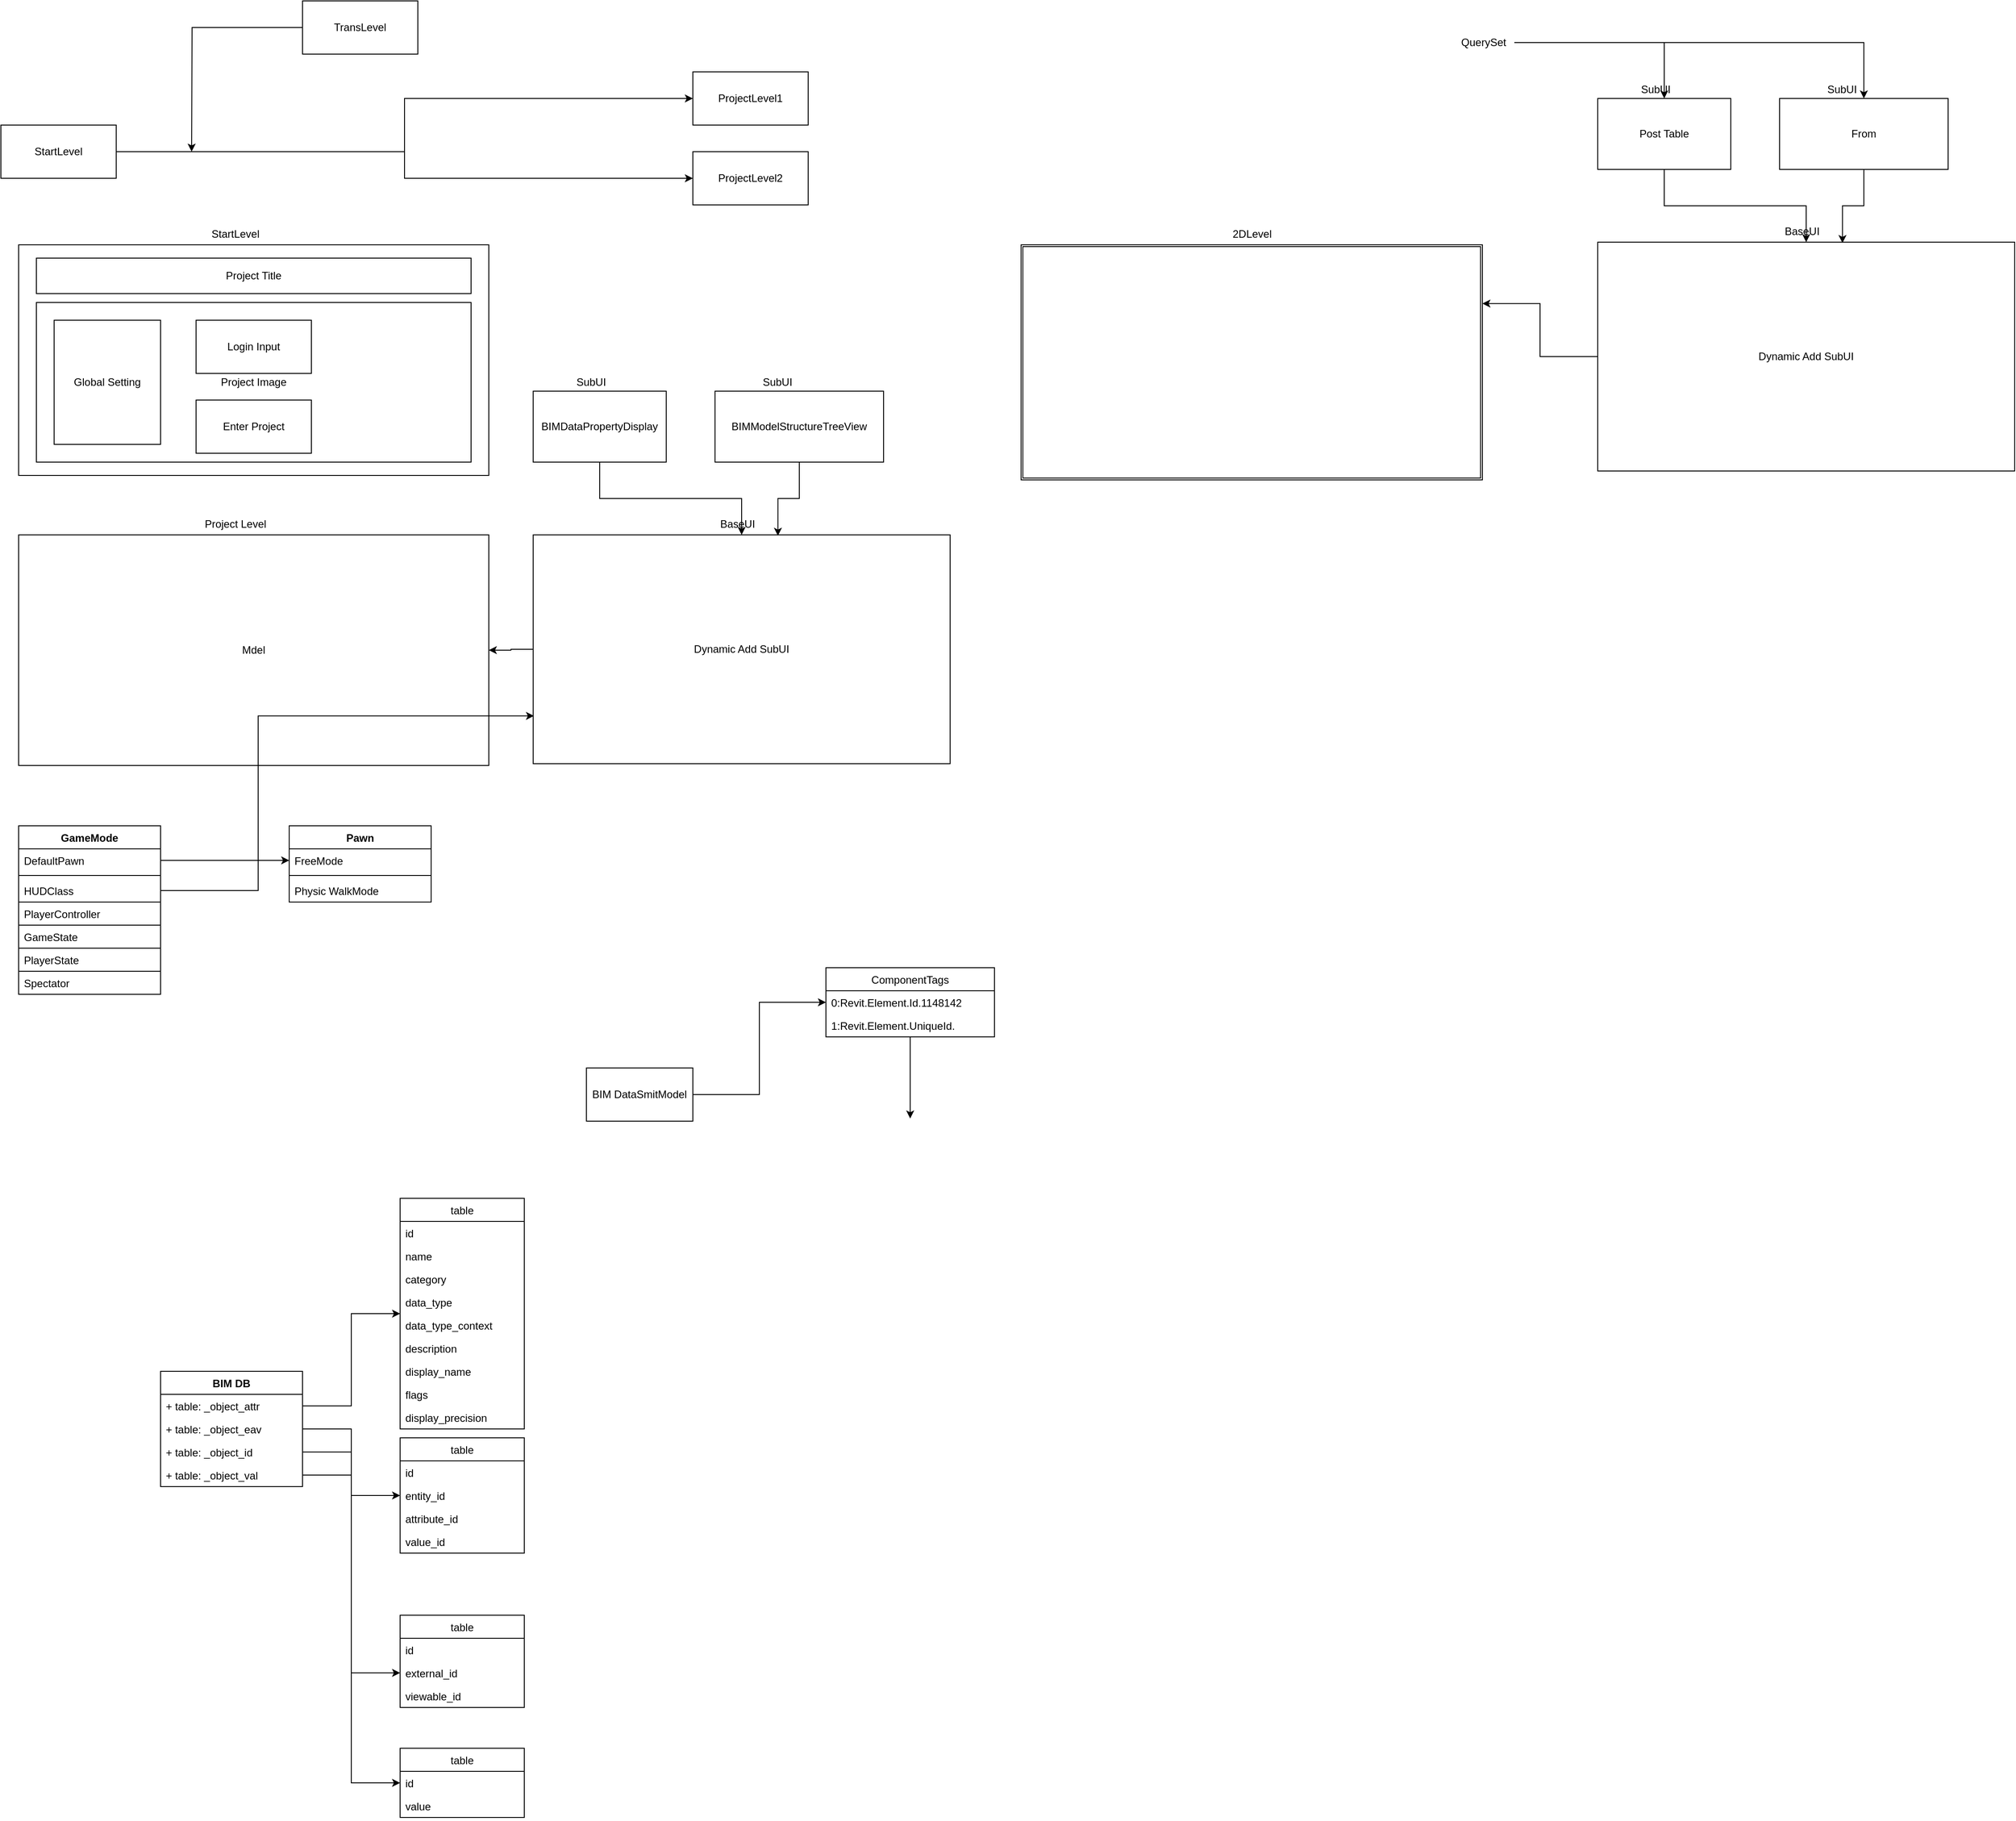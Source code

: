 <mxfile version="12.9.14" type="github">
  <diagram name="Page-1" id="9f46799a-70d6-7492-0946-bef42562c5a5">
    <mxGraphModel dx="1091" dy="620" grid="1" gridSize="10" guides="1" tooltips="1" connect="1" arrows="1" fold="1" page="1" pageScale="1" pageWidth="1100" pageHeight="850" background="#ffffff" math="0" shadow="0">
      <root>
        <mxCell id="0" />
        <mxCell id="1" parent="0" />
        <mxCell id="k9CPRZBm4vdzibTK0ZEi-4" style="edgeStyle=orthogonalEdgeStyle;rounded=0;orthogonalLoop=1;jettySize=auto;html=1;exitX=1;exitY=0.5;exitDx=0;exitDy=0;" parent="1" source="k9CPRZBm4vdzibTK0ZEi-2" target="k9CPRZBm4vdzibTK0ZEi-3" edge="1">
          <mxGeometry relative="1" as="geometry" />
        </mxCell>
        <mxCell id="k9CPRZBm4vdzibTK0ZEi-9" style="edgeStyle=orthogonalEdgeStyle;rounded=0;orthogonalLoop=1;jettySize=auto;html=1;" parent="1" source="k9CPRZBm4vdzibTK0ZEi-2" target="k9CPRZBm4vdzibTK0ZEi-8" edge="1">
          <mxGeometry relative="1" as="geometry" />
        </mxCell>
        <mxCell id="k9CPRZBm4vdzibTK0ZEi-2" value="StartLevel" style="rounded=0;whiteSpace=wrap;html=1;" parent="1" vertex="1">
          <mxGeometry x="40" y="160" width="130" height="60" as="geometry" />
        </mxCell>
        <mxCell id="k9CPRZBm4vdzibTK0ZEi-3" value="ProjectLevel1" style="rounded=0;whiteSpace=wrap;html=1;" parent="1" vertex="1">
          <mxGeometry x="820" y="100" width="130" height="60" as="geometry" />
        </mxCell>
        <mxCell id="k9CPRZBm4vdzibTK0ZEi-7" style="edgeStyle=orthogonalEdgeStyle;rounded=0;orthogonalLoop=1;jettySize=auto;html=1;" parent="1" source="k9CPRZBm4vdzibTK0ZEi-6" edge="1">
          <mxGeometry relative="1" as="geometry">
            <mxPoint x="255" y="190" as="targetPoint" />
          </mxGeometry>
        </mxCell>
        <mxCell id="k9CPRZBm4vdzibTK0ZEi-6" value="TransLevel" style="rounded=0;whiteSpace=wrap;html=1;" parent="1" vertex="1">
          <mxGeometry x="380" y="20" width="130" height="60" as="geometry" />
        </mxCell>
        <mxCell id="k9CPRZBm4vdzibTK0ZEi-8" value="ProjectLevel2" style="rounded=0;whiteSpace=wrap;html=1;" parent="1" vertex="1">
          <mxGeometry x="820" y="190" width="130" height="60" as="geometry" />
        </mxCell>
        <mxCell id="k9CPRZBm4vdzibTK0ZEi-12" value="" style="rounded=0;whiteSpace=wrap;html=1;" parent="1" vertex="1">
          <mxGeometry x="60" y="295" width="530" height="260" as="geometry" />
        </mxCell>
        <mxCell id="k9CPRZBm4vdzibTK0ZEi-14" value="Project Image" style="rounded=0;whiteSpace=wrap;html=1;" parent="1" vertex="1">
          <mxGeometry x="80" y="360" width="490" height="180" as="geometry" />
        </mxCell>
        <mxCell id="k9CPRZBm4vdzibTK0ZEi-15" value="Project Title" style="rounded=0;whiteSpace=wrap;html=1;" parent="1" vertex="1">
          <mxGeometry x="80" y="310" width="490" height="40" as="geometry" />
        </mxCell>
        <mxCell id="k9CPRZBm4vdzibTK0ZEi-17" value="StartLevel" style="text;html=1;align=center;verticalAlign=middle;resizable=0;points=[];autosize=1;" parent="1" vertex="1">
          <mxGeometry x="269" y="273" width="70" height="20" as="geometry" />
        </mxCell>
        <mxCell id="k9CPRZBm4vdzibTK0ZEi-18" value="Mdel" style="rounded=0;whiteSpace=wrap;html=1;" parent="1" vertex="1">
          <mxGeometry x="60" y="622" width="530" height="260" as="geometry" />
        </mxCell>
        <mxCell id="k9CPRZBm4vdzibTK0ZEi-21" value="Project Level" style="text;html=1;align=center;verticalAlign=middle;resizable=0;points=[];autosize=1;" parent="1" vertex="1">
          <mxGeometry x="264" y="600" width="80" height="20" as="geometry" />
        </mxCell>
        <mxCell id="k9CPRZBm4vdzibTK0ZEi-22" value="Login Input" style="rounded=0;whiteSpace=wrap;html=1;" parent="1" vertex="1">
          <mxGeometry x="260" y="380" width="130" height="60" as="geometry" />
        </mxCell>
        <mxCell id="k9CPRZBm4vdzibTK0ZEi-23" value="Global Setting" style="rounded=0;whiteSpace=wrap;html=1;" parent="1" vertex="1">
          <mxGeometry x="100" y="380" width="120" height="140" as="geometry" />
        </mxCell>
        <mxCell id="k9CPRZBm4vdzibTK0ZEi-24" value="Enter Project" style="rounded=0;whiteSpace=wrap;html=1;" parent="1" vertex="1">
          <mxGeometry x="260" y="470" width="130" height="60" as="geometry" />
        </mxCell>
        <mxCell id="k9CPRZBm4vdzibTK0ZEi-55" style="edgeStyle=orthogonalEdgeStyle;rounded=0;orthogonalLoop=1;jettySize=auto;html=1;" parent="1" source="k9CPRZBm4vdzibTK0ZEi-25" target="k9CPRZBm4vdzibTK0ZEi-18" edge="1">
          <mxGeometry relative="1" as="geometry" />
        </mxCell>
        <mxCell id="k9CPRZBm4vdzibTK0ZEi-25" value="Dynamic Add SubUI" style="rounded=0;whiteSpace=wrap;html=1;" parent="1" vertex="1">
          <mxGeometry x="640" y="622" width="470" height="258" as="geometry" />
        </mxCell>
        <mxCell id="k9CPRZBm4vdzibTK0ZEi-26" value="BaseUI" style="text;html=1;align=center;verticalAlign=middle;resizable=0;points=[];autosize=1;" parent="1" vertex="1">
          <mxGeometry x="845" y="600" width="50" height="20" as="geometry" />
        </mxCell>
        <mxCell id="k9CPRZBm4vdzibTK0ZEi-30" style="edgeStyle=orthogonalEdgeStyle;rounded=0;orthogonalLoop=1;jettySize=auto;html=1;" parent="1" source="k9CPRZBm4vdzibTK0ZEi-28" target="k9CPRZBm4vdzibTK0ZEi-25" edge="1">
          <mxGeometry relative="1" as="geometry" />
        </mxCell>
        <mxCell id="k9CPRZBm4vdzibTK0ZEi-28" value="BIMDataPropertyDisplay" style="rounded=0;whiteSpace=wrap;html=1;" parent="1" vertex="1">
          <mxGeometry x="640" y="460" width="150" height="80" as="geometry" />
        </mxCell>
        <mxCell id="k9CPRZBm4vdzibTK0ZEi-29" value="SubUI" style="text;html=1;align=center;verticalAlign=middle;resizable=0;points=[];autosize=1;" parent="1" vertex="1">
          <mxGeometry x="680" y="440" width="50" height="20" as="geometry" />
        </mxCell>
        <mxCell id="k9CPRZBm4vdzibTK0ZEi-37" value="GameMode" style="swimlane;fontStyle=1;align=center;verticalAlign=top;childLayout=stackLayout;horizontal=1;startSize=26;horizontalStack=0;resizeParent=1;resizeParentMax=0;resizeLast=0;collapsible=1;marginBottom=0;" parent="1" vertex="1">
          <mxGeometry x="60" y="950" width="160" height="190" as="geometry">
            <mxRectangle x="60" y="940" width="100" height="26" as="alternateBounds" />
          </mxGeometry>
        </mxCell>
        <mxCell id="k9CPRZBm4vdzibTK0ZEi-38" value="DefaultPawn" style="text;strokeColor=none;fillColor=none;align=left;verticalAlign=top;spacingLeft=4;spacingRight=4;overflow=hidden;rotatable=0;points=[[0,0.5],[1,0.5]];portConstraint=eastwest;" parent="k9CPRZBm4vdzibTK0ZEi-37" vertex="1">
          <mxGeometry y="26" width="160" height="26" as="geometry" />
        </mxCell>
        <mxCell id="k9CPRZBm4vdzibTK0ZEi-39" value="" style="line;strokeWidth=1;fillColor=none;align=left;verticalAlign=middle;spacingTop=-1;spacingLeft=3;spacingRight=3;rotatable=0;labelPosition=right;points=[];portConstraint=eastwest;" parent="k9CPRZBm4vdzibTK0ZEi-37" vertex="1">
          <mxGeometry y="52" width="160" height="8" as="geometry" />
        </mxCell>
        <mxCell id="k9CPRZBm4vdzibTK0ZEi-40" value="HUDClass" style="text;strokeColor=none;fillColor=none;align=left;verticalAlign=top;spacingLeft=4;spacingRight=4;overflow=hidden;rotatable=0;points=[[0,0.5],[1,0.5]];portConstraint=eastwest;" parent="k9CPRZBm4vdzibTK0ZEi-37" vertex="1">
          <mxGeometry y="60" width="160" height="26" as="geometry" />
        </mxCell>
        <mxCell id="k9CPRZBm4vdzibTK0ZEi-41" value="PlayerController" style="text;strokeColor=#000000;fillColor=none;align=left;verticalAlign=top;spacingLeft=4;spacingRight=4;overflow=hidden;rotatable=0;points=[[0,0.5],[1,0.5]];portConstraint=eastwest;" parent="k9CPRZBm4vdzibTK0ZEi-37" vertex="1">
          <mxGeometry y="86" width="160" height="26" as="geometry" />
        </mxCell>
        <mxCell id="k9CPRZBm4vdzibTK0ZEi-42" value="GameState" style="text;strokeColor=#000000;fillColor=none;align=left;verticalAlign=top;spacingLeft=4;spacingRight=4;overflow=hidden;rotatable=0;points=[[0,0.5],[1,0.5]];portConstraint=eastwest;" parent="k9CPRZBm4vdzibTK0ZEi-37" vertex="1">
          <mxGeometry y="112" width="160" height="26" as="geometry" />
        </mxCell>
        <mxCell id="k9CPRZBm4vdzibTK0ZEi-43" value="PlayerState" style="text;strokeColor=#000000;fillColor=none;align=left;verticalAlign=top;spacingLeft=4;spacingRight=4;overflow=hidden;rotatable=0;points=[[0,0.5],[1,0.5]];portConstraint=eastwest;" parent="k9CPRZBm4vdzibTK0ZEi-37" vertex="1">
          <mxGeometry y="138" width="160" height="26" as="geometry" />
        </mxCell>
        <mxCell id="k9CPRZBm4vdzibTK0ZEi-44" value="Spectator" style="text;strokeColor=#000000;fillColor=none;align=left;verticalAlign=top;spacingLeft=4;spacingRight=4;overflow=hidden;rotatable=0;points=[[0,0.5],[1,0.5]];portConstraint=eastwest;" parent="k9CPRZBm4vdzibTK0ZEi-37" vertex="1">
          <mxGeometry y="164" width="160" height="26" as="geometry" />
        </mxCell>
        <mxCell id="k9CPRZBm4vdzibTK0ZEi-50" style="edgeStyle=orthogonalEdgeStyle;rounded=0;orthogonalLoop=1;jettySize=auto;html=1;exitX=1;exitY=0.5;exitDx=0;exitDy=0;" parent="1" source="k9CPRZBm4vdzibTK0ZEi-38" target="k9CPRZBm4vdzibTK0ZEi-47" edge="1">
          <mxGeometry relative="1" as="geometry" />
        </mxCell>
        <mxCell id="k9CPRZBm4vdzibTK0ZEi-46" value="Pawn" style="swimlane;fontStyle=1;align=center;verticalAlign=top;childLayout=stackLayout;horizontal=1;startSize=26;horizontalStack=0;resizeParent=1;resizeParentMax=0;resizeLast=0;collapsible=1;marginBottom=0;strokeColor=#000000;" parent="1" vertex="1">
          <mxGeometry x="365" y="950" width="160" height="86" as="geometry" />
        </mxCell>
        <mxCell id="k9CPRZBm4vdzibTK0ZEi-47" value="FreeMode" style="text;strokeColor=none;fillColor=none;align=left;verticalAlign=top;spacingLeft=4;spacingRight=4;overflow=hidden;rotatable=0;points=[[0,0.5],[1,0.5]];portConstraint=eastwest;" parent="k9CPRZBm4vdzibTK0ZEi-46" vertex="1">
          <mxGeometry y="26" width="160" height="26" as="geometry" />
        </mxCell>
        <mxCell id="k9CPRZBm4vdzibTK0ZEi-48" value="" style="line;strokeWidth=1;fillColor=none;align=left;verticalAlign=middle;spacingTop=-1;spacingLeft=3;spacingRight=3;rotatable=0;labelPosition=right;points=[];portConstraint=eastwest;" parent="k9CPRZBm4vdzibTK0ZEi-46" vertex="1">
          <mxGeometry y="52" width="160" height="8" as="geometry" />
        </mxCell>
        <mxCell id="k9CPRZBm4vdzibTK0ZEi-49" value="Physic WalkMode" style="text;strokeColor=none;fillColor=none;align=left;verticalAlign=top;spacingLeft=4;spacingRight=4;overflow=hidden;rotatable=0;points=[[0,0.5],[1,0.5]];portConstraint=eastwest;" parent="k9CPRZBm4vdzibTK0ZEi-46" vertex="1">
          <mxGeometry y="60" width="160" height="26" as="geometry" />
        </mxCell>
        <mxCell id="k9CPRZBm4vdzibTK0ZEi-51" style="edgeStyle=orthogonalEdgeStyle;rounded=0;orthogonalLoop=1;jettySize=auto;html=1;entryX=0.002;entryY=0.791;entryDx=0;entryDy=0;entryPerimeter=0;" parent="1" source="k9CPRZBm4vdzibTK0ZEi-40" target="k9CPRZBm4vdzibTK0ZEi-25" edge="1">
          <mxGeometry relative="1" as="geometry">
            <Array as="points">
              <mxPoint x="330" y="1023" />
              <mxPoint x="330" y="826" />
            </Array>
          </mxGeometry>
        </mxCell>
        <mxCell id="k9CPRZBm4vdzibTK0ZEi-54" style="edgeStyle=orthogonalEdgeStyle;rounded=0;orthogonalLoop=1;jettySize=auto;html=1;entryX=0.587;entryY=0.004;entryDx=0;entryDy=0;entryPerimeter=0;" parent="1" source="k9CPRZBm4vdzibTK0ZEi-52" target="k9CPRZBm4vdzibTK0ZEi-25" edge="1">
          <mxGeometry relative="1" as="geometry" />
        </mxCell>
        <mxCell id="k9CPRZBm4vdzibTK0ZEi-52" value="BIMModelStructureTreeView" style="rounded=0;whiteSpace=wrap;html=1;" parent="1" vertex="1">
          <mxGeometry x="845" y="460" width="190" height="80" as="geometry" />
        </mxCell>
        <mxCell id="k9CPRZBm4vdzibTK0ZEi-53" value="SubUI" style="text;html=1;align=center;verticalAlign=middle;resizable=0;points=[];autosize=1;" parent="1" vertex="1">
          <mxGeometry x="890" y="440" width="50" height="20" as="geometry" />
        </mxCell>
        <mxCell id="k9CPRZBm4vdzibTK0ZEi-56" value="" style="shape=ext;double=1;rounded=0;whiteSpace=wrap;html=1;strokeColor=#000000;" parent="1" vertex="1">
          <mxGeometry x="1190" y="295" width="520" height="265" as="geometry" />
        </mxCell>
        <mxCell id="k9CPRZBm4vdzibTK0ZEi-57" value="2DLevel" style="text;html=1;align=center;verticalAlign=middle;resizable=0;points=[];autosize=1;" parent="1" vertex="1">
          <mxGeometry x="1420" y="273" width="60" height="20" as="geometry" />
        </mxCell>
        <mxCell id="k9CPRZBm4vdzibTK0ZEi-76" style="edgeStyle=orthogonalEdgeStyle;rounded=0;orthogonalLoop=1;jettySize=auto;html=1;entryX=1;entryY=0.25;entryDx=0;entryDy=0;" parent="1" source="k9CPRZBm4vdzibTK0ZEi-68" target="k9CPRZBm4vdzibTK0ZEi-56" edge="1">
          <mxGeometry relative="1" as="geometry" />
        </mxCell>
        <mxCell id="k9CPRZBm4vdzibTK0ZEi-68" value="Dynamic Add SubUI" style="rounded=0;whiteSpace=wrap;html=1;" parent="1" vertex="1">
          <mxGeometry x="1840" y="292" width="470" height="258" as="geometry" />
        </mxCell>
        <mxCell id="k9CPRZBm4vdzibTK0ZEi-69" value="BaseUI" style="text;html=1;align=center;verticalAlign=middle;resizable=0;points=[];autosize=1;" parent="1" vertex="1">
          <mxGeometry x="2045" y="270" width="50" height="20" as="geometry" />
        </mxCell>
        <mxCell id="k9CPRZBm4vdzibTK0ZEi-70" style="edgeStyle=orthogonalEdgeStyle;rounded=0;orthogonalLoop=1;jettySize=auto;html=1;" parent="1" source="k9CPRZBm4vdzibTK0ZEi-71" target="k9CPRZBm4vdzibTK0ZEi-68" edge="1">
          <mxGeometry relative="1" as="geometry" />
        </mxCell>
        <mxCell id="k9CPRZBm4vdzibTK0ZEi-71" value="Post Table" style="rounded=0;whiteSpace=wrap;html=1;" parent="1" vertex="1">
          <mxGeometry x="1840" y="130" width="150" height="80" as="geometry" />
        </mxCell>
        <mxCell id="k9CPRZBm4vdzibTK0ZEi-72" value="SubUI" style="text;html=1;align=center;verticalAlign=middle;resizable=0;points=[];autosize=1;" parent="1" vertex="1">
          <mxGeometry x="1880" y="110" width="50" height="20" as="geometry" />
        </mxCell>
        <mxCell id="k9CPRZBm4vdzibTK0ZEi-73" style="edgeStyle=orthogonalEdgeStyle;rounded=0;orthogonalLoop=1;jettySize=auto;html=1;entryX=0.587;entryY=0.004;entryDx=0;entryDy=0;entryPerimeter=0;" parent="1" source="k9CPRZBm4vdzibTK0ZEi-74" target="k9CPRZBm4vdzibTK0ZEi-68" edge="1">
          <mxGeometry relative="1" as="geometry" />
        </mxCell>
        <mxCell id="k9CPRZBm4vdzibTK0ZEi-74" value="From" style="rounded=0;whiteSpace=wrap;html=1;" parent="1" vertex="1">
          <mxGeometry x="2045" y="130" width="190" height="80" as="geometry" />
        </mxCell>
        <mxCell id="k9CPRZBm4vdzibTK0ZEi-75" value="SubUI" style="text;html=1;align=center;verticalAlign=middle;resizable=0;points=[];autosize=1;" parent="1" vertex="1">
          <mxGeometry x="2090" y="110" width="50" height="20" as="geometry" />
        </mxCell>
        <mxCell id="k9CPRZBm4vdzibTK0ZEi-79" style="edgeStyle=orthogonalEdgeStyle;rounded=0;orthogonalLoop=1;jettySize=auto;html=1;" parent="1" source="k9CPRZBm4vdzibTK0ZEi-78" target="k9CPRZBm4vdzibTK0ZEi-71" edge="1">
          <mxGeometry relative="1" as="geometry" />
        </mxCell>
        <mxCell id="k9CPRZBm4vdzibTK0ZEi-80" style="edgeStyle=orthogonalEdgeStyle;rounded=0;orthogonalLoop=1;jettySize=auto;html=1;" parent="1" source="k9CPRZBm4vdzibTK0ZEi-78" target="k9CPRZBm4vdzibTK0ZEi-74" edge="1">
          <mxGeometry relative="1" as="geometry" />
        </mxCell>
        <mxCell id="k9CPRZBm4vdzibTK0ZEi-78" value="QuerySet" style="text;html=1;align=center;verticalAlign=middle;resizable=0;points=[];autosize=1;" parent="1" vertex="1">
          <mxGeometry x="1676" y="57" width="70" height="20" as="geometry" />
        </mxCell>
        <mxCell id="blvbPl_zFzISdmnuiBMF-66" style="edgeStyle=orthogonalEdgeStyle;rounded=0;orthogonalLoop=1;jettySize=auto;html=1;exitX=1;exitY=0.5;exitDx=0;exitDy=0;entryX=0;entryY=0.5;entryDx=0;entryDy=0;" edge="1" parent="1" source="blvbPl_zFzISdmnuiBMF-1" target="blvbPl_zFzISdmnuiBMF-54">
          <mxGeometry relative="1" as="geometry" />
        </mxCell>
        <mxCell id="blvbPl_zFzISdmnuiBMF-1" value="BIM DataSmitModel" style="rounded=0;whiteSpace=wrap;html=1;" vertex="1" parent="1">
          <mxGeometry x="700" y="1223" width="120" height="60" as="geometry" />
        </mxCell>
        <mxCell id="blvbPl_zFzISdmnuiBMF-67" style="edgeStyle=orthogonalEdgeStyle;rounded=0;orthogonalLoop=1;jettySize=auto;html=1;" edge="1" parent="1" source="blvbPl_zFzISdmnuiBMF-53">
          <mxGeometry relative="1" as="geometry">
            <mxPoint x="1065" y="1280" as="targetPoint" />
          </mxGeometry>
        </mxCell>
        <mxCell id="blvbPl_zFzISdmnuiBMF-53" value="ComponentTags" style="swimlane;fontStyle=0;childLayout=stackLayout;horizontal=1;startSize=26;fillColor=none;horizontalStack=0;resizeParent=1;resizeParentMax=0;resizeLast=0;collapsible=1;marginBottom=0;" vertex="1" parent="1">
          <mxGeometry x="970" y="1110" width="190" height="78" as="geometry">
            <mxRectangle x="460" y="1549" width="50" height="26" as="alternateBounds" />
          </mxGeometry>
        </mxCell>
        <mxCell id="blvbPl_zFzISdmnuiBMF-54" value="0:Revit.Element.Id.1148142" style="text;strokeColor=none;fillColor=none;align=left;verticalAlign=top;spacingLeft=4;spacingRight=4;overflow=hidden;rotatable=0;points=[[0,0.5],[1,0.5]];portConstraint=eastwest;" vertex="1" parent="blvbPl_zFzISdmnuiBMF-53">
          <mxGeometry y="26" width="190" height="26" as="geometry" />
        </mxCell>
        <mxCell id="blvbPl_zFzISdmnuiBMF-55" value="1:Revit.Element.UniqueId." style="text;strokeColor=none;fillColor=none;align=left;verticalAlign=top;spacingLeft=4;spacingRight=4;overflow=hidden;rotatable=0;points=[[0,0.5],[1,0.5]];portConstraint=eastwest;" vertex="1" parent="blvbPl_zFzISdmnuiBMF-53">
          <mxGeometry y="52" width="190" height="26" as="geometry" />
        </mxCell>
        <mxCell id="blvbPl_zFzISdmnuiBMF-2" value="BIM DB" style="swimlane;fontStyle=1;align=center;verticalAlign=top;childLayout=stackLayout;horizontal=1;startSize=26;horizontalStack=0;resizeParent=1;resizeParentMax=0;resizeLast=0;collapsible=1;marginBottom=0;" vertex="1" parent="1">
          <mxGeometry x="220" y="1565" width="160" height="130" as="geometry" />
        </mxCell>
        <mxCell id="blvbPl_zFzISdmnuiBMF-3" value="+ table: _object_attr" style="text;strokeColor=none;fillColor=none;align=left;verticalAlign=top;spacingLeft=4;spacingRight=4;overflow=hidden;rotatable=0;points=[[0,0.5],[1,0.5]];portConstraint=eastwest;" vertex="1" parent="blvbPl_zFzISdmnuiBMF-2">
          <mxGeometry y="26" width="160" height="26" as="geometry" />
        </mxCell>
        <mxCell id="blvbPl_zFzISdmnuiBMF-5" value="+ table: _object_eav" style="text;strokeColor=none;fillColor=none;align=left;verticalAlign=top;spacingLeft=4;spacingRight=4;overflow=hidden;rotatable=0;points=[[0,0.5],[1,0.5]];portConstraint=eastwest;" vertex="1" parent="blvbPl_zFzISdmnuiBMF-2">
          <mxGeometry y="52" width="160" height="26" as="geometry" />
        </mxCell>
        <mxCell id="blvbPl_zFzISdmnuiBMF-6" value="+ table: _object_id" style="text;strokeColor=none;fillColor=none;align=left;verticalAlign=top;spacingLeft=4;spacingRight=4;overflow=hidden;rotatable=0;points=[[0,0.5],[1,0.5]];portConstraint=eastwest;" vertex="1" parent="blvbPl_zFzISdmnuiBMF-2">
          <mxGeometry y="78" width="160" height="26" as="geometry" />
        </mxCell>
        <mxCell id="blvbPl_zFzISdmnuiBMF-7" value="+ table: _object_val" style="text;strokeColor=none;fillColor=none;align=left;verticalAlign=top;spacingLeft=4;spacingRight=4;overflow=hidden;rotatable=0;points=[[0,0.5],[1,0.5]];portConstraint=eastwest;" vertex="1" parent="blvbPl_zFzISdmnuiBMF-2">
          <mxGeometry y="104" width="160" height="26" as="geometry" />
        </mxCell>
        <mxCell id="blvbPl_zFzISdmnuiBMF-12" style="edgeStyle=orthogonalEdgeStyle;rounded=0;orthogonalLoop=1;jettySize=auto;html=1;" edge="1" parent="1" source="blvbPl_zFzISdmnuiBMF-3" target="blvbPl_zFzISdmnuiBMF-8">
          <mxGeometry relative="1" as="geometry" />
        </mxCell>
        <mxCell id="blvbPl_zFzISdmnuiBMF-8" value="table" style="swimlane;fontStyle=0;childLayout=stackLayout;horizontal=1;startSize=26;fillColor=none;horizontalStack=0;resizeParent=1;resizeParentMax=0;resizeLast=0;collapsible=1;marginBottom=0;" vertex="1" parent="1">
          <mxGeometry x="490" y="1370" width="140" height="260" as="geometry">
            <mxRectangle x="460" y="1549" width="50" height="26" as="alternateBounds" />
          </mxGeometry>
        </mxCell>
        <mxCell id="blvbPl_zFzISdmnuiBMF-9" value="id" style="text;strokeColor=none;fillColor=none;align=left;verticalAlign=top;spacingLeft=4;spacingRight=4;overflow=hidden;rotatable=0;points=[[0,0.5],[1,0.5]];portConstraint=eastwest;" vertex="1" parent="blvbPl_zFzISdmnuiBMF-8">
          <mxGeometry y="26" width="140" height="26" as="geometry" />
        </mxCell>
        <mxCell id="blvbPl_zFzISdmnuiBMF-10" value="name" style="text;strokeColor=none;fillColor=none;align=left;verticalAlign=top;spacingLeft=4;spacingRight=4;overflow=hidden;rotatable=0;points=[[0,0.5],[1,0.5]];portConstraint=eastwest;" vertex="1" parent="blvbPl_zFzISdmnuiBMF-8">
          <mxGeometry y="52" width="140" height="26" as="geometry" />
        </mxCell>
        <mxCell id="blvbPl_zFzISdmnuiBMF-11" value="category" style="text;strokeColor=none;fillColor=none;align=left;verticalAlign=top;spacingLeft=4;spacingRight=4;overflow=hidden;rotatable=0;points=[[0,0.5],[1,0.5]];portConstraint=eastwest;" vertex="1" parent="blvbPl_zFzISdmnuiBMF-8">
          <mxGeometry y="78" width="140" height="26" as="geometry" />
        </mxCell>
        <mxCell id="blvbPl_zFzISdmnuiBMF-13" value="data_type" style="text;strokeColor=none;fillColor=none;align=left;verticalAlign=top;spacingLeft=4;spacingRight=4;overflow=hidden;rotatable=0;points=[[0,0.5],[1,0.5]];portConstraint=eastwest;" vertex="1" parent="blvbPl_zFzISdmnuiBMF-8">
          <mxGeometry y="104" width="140" height="26" as="geometry" />
        </mxCell>
        <mxCell id="blvbPl_zFzISdmnuiBMF-14" value="data_type_context" style="text;strokeColor=none;fillColor=none;align=left;verticalAlign=top;spacingLeft=4;spacingRight=4;overflow=hidden;rotatable=0;points=[[0,0.5],[1,0.5]];portConstraint=eastwest;" vertex="1" parent="blvbPl_zFzISdmnuiBMF-8">
          <mxGeometry y="130" width="140" height="26" as="geometry" />
        </mxCell>
        <mxCell id="blvbPl_zFzISdmnuiBMF-15" value="description" style="text;strokeColor=none;fillColor=none;align=left;verticalAlign=top;spacingLeft=4;spacingRight=4;overflow=hidden;rotatable=0;points=[[0,0.5],[1,0.5]];portConstraint=eastwest;" vertex="1" parent="blvbPl_zFzISdmnuiBMF-8">
          <mxGeometry y="156" width="140" height="26" as="geometry" />
        </mxCell>
        <mxCell id="blvbPl_zFzISdmnuiBMF-16" value="display_name" style="text;strokeColor=none;fillColor=none;align=left;verticalAlign=top;spacingLeft=4;spacingRight=4;overflow=hidden;rotatable=0;points=[[0,0.5],[1,0.5]];portConstraint=eastwest;" vertex="1" parent="blvbPl_zFzISdmnuiBMF-8">
          <mxGeometry y="182" width="140" height="26" as="geometry" />
        </mxCell>
        <mxCell id="blvbPl_zFzISdmnuiBMF-17" value="flags" style="text;strokeColor=none;fillColor=none;align=left;verticalAlign=top;spacingLeft=4;spacingRight=4;overflow=hidden;rotatable=0;points=[[0,0.5],[1,0.5]];portConstraint=eastwest;" vertex="1" parent="blvbPl_zFzISdmnuiBMF-8">
          <mxGeometry y="208" width="140" height="26" as="geometry" />
        </mxCell>
        <mxCell id="blvbPl_zFzISdmnuiBMF-18" value="display_precision" style="text;strokeColor=none;fillColor=none;align=left;verticalAlign=top;spacingLeft=4;spacingRight=4;overflow=hidden;rotatable=0;points=[[0,0.5],[1,0.5]];portConstraint=eastwest;" vertex="1" parent="blvbPl_zFzISdmnuiBMF-8">
          <mxGeometry y="234" width="140" height="26" as="geometry" />
        </mxCell>
        <mxCell id="blvbPl_zFzISdmnuiBMF-19" value="table" style="swimlane;fontStyle=0;childLayout=stackLayout;horizontal=1;startSize=26;fillColor=none;horizontalStack=0;resizeParent=1;resizeParentMax=0;resizeLast=0;collapsible=1;marginBottom=0;" vertex="1" parent="1">
          <mxGeometry x="490" y="1640" width="140" height="130" as="geometry">
            <mxRectangle x="460" y="1549" width="50" height="26" as="alternateBounds" />
          </mxGeometry>
        </mxCell>
        <mxCell id="blvbPl_zFzISdmnuiBMF-20" value="id" style="text;strokeColor=none;fillColor=none;align=left;verticalAlign=top;spacingLeft=4;spacingRight=4;overflow=hidden;rotatable=0;points=[[0,0.5],[1,0.5]];portConstraint=eastwest;" vertex="1" parent="blvbPl_zFzISdmnuiBMF-19">
          <mxGeometry y="26" width="140" height="26" as="geometry" />
        </mxCell>
        <mxCell id="blvbPl_zFzISdmnuiBMF-21" value="entity_id" style="text;strokeColor=none;fillColor=none;align=left;verticalAlign=top;spacingLeft=4;spacingRight=4;overflow=hidden;rotatable=0;points=[[0,0.5],[1,0.5]];portConstraint=eastwest;" vertex="1" parent="blvbPl_zFzISdmnuiBMF-19">
          <mxGeometry y="52" width="140" height="26" as="geometry" />
        </mxCell>
        <mxCell id="blvbPl_zFzISdmnuiBMF-22" value="attribute_id" style="text;strokeColor=none;fillColor=none;align=left;verticalAlign=top;spacingLeft=4;spacingRight=4;overflow=hidden;rotatable=0;points=[[0,0.5],[1,0.5]];portConstraint=eastwest;" vertex="1" parent="blvbPl_zFzISdmnuiBMF-19">
          <mxGeometry y="78" width="140" height="26" as="geometry" />
        </mxCell>
        <mxCell id="blvbPl_zFzISdmnuiBMF-23" value="value_id" style="text;strokeColor=none;fillColor=none;align=left;verticalAlign=top;spacingLeft=4;spacingRight=4;overflow=hidden;rotatable=0;points=[[0,0.5],[1,0.5]];portConstraint=eastwest;" vertex="1" parent="blvbPl_zFzISdmnuiBMF-19">
          <mxGeometry y="104" width="140" height="26" as="geometry" />
        </mxCell>
        <mxCell id="blvbPl_zFzISdmnuiBMF-29" style="edgeStyle=orthogonalEdgeStyle;rounded=0;orthogonalLoop=1;jettySize=auto;html=1;entryX=0;entryY=0.5;entryDx=0;entryDy=0;" edge="1" parent="1" source="blvbPl_zFzISdmnuiBMF-5" target="blvbPl_zFzISdmnuiBMF-19">
          <mxGeometry relative="1" as="geometry" />
        </mxCell>
        <mxCell id="blvbPl_zFzISdmnuiBMF-41" style="edgeStyle=orthogonalEdgeStyle;rounded=0;orthogonalLoop=1;jettySize=auto;html=1;entryX=0;entryY=0.5;entryDx=0;entryDy=0;" edge="1" parent="1" source="blvbPl_zFzISdmnuiBMF-6" target="blvbPl_zFzISdmnuiBMF-32">
          <mxGeometry relative="1" as="geometry" />
        </mxCell>
        <mxCell id="blvbPl_zFzISdmnuiBMF-30" value="table" style="swimlane;fontStyle=0;childLayout=stackLayout;horizontal=1;startSize=26;fillColor=none;horizontalStack=0;resizeParent=1;resizeParentMax=0;resizeLast=0;collapsible=1;marginBottom=0;" vertex="1" parent="1">
          <mxGeometry x="490" y="1840" width="140" height="104" as="geometry">
            <mxRectangle x="460" y="1549" width="50" height="26" as="alternateBounds" />
          </mxGeometry>
        </mxCell>
        <mxCell id="blvbPl_zFzISdmnuiBMF-31" value="id" style="text;strokeColor=none;fillColor=none;align=left;verticalAlign=top;spacingLeft=4;spacingRight=4;overflow=hidden;rotatable=0;points=[[0,0.5],[1,0.5]];portConstraint=eastwest;" vertex="1" parent="blvbPl_zFzISdmnuiBMF-30">
          <mxGeometry y="26" width="140" height="26" as="geometry" />
        </mxCell>
        <mxCell id="blvbPl_zFzISdmnuiBMF-32" value="external_id" style="text;strokeColor=none;fillColor=none;align=left;verticalAlign=top;spacingLeft=4;spacingRight=4;overflow=hidden;rotatable=0;points=[[0,0.5],[1,0.5]];portConstraint=eastwest;" vertex="1" parent="blvbPl_zFzISdmnuiBMF-30">
          <mxGeometry y="52" width="140" height="26" as="geometry" />
        </mxCell>
        <mxCell id="blvbPl_zFzISdmnuiBMF-33" value="viewable_id" style="text;strokeColor=none;fillColor=none;align=left;verticalAlign=top;spacingLeft=4;spacingRight=4;overflow=hidden;rotatable=0;points=[[0,0.5],[1,0.5]];portConstraint=eastwest;" vertex="1" parent="blvbPl_zFzISdmnuiBMF-30">
          <mxGeometry y="78" width="140" height="26" as="geometry" />
        </mxCell>
        <mxCell id="blvbPl_zFzISdmnuiBMF-52" style="edgeStyle=orthogonalEdgeStyle;rounded=0;orthogonalLoop=1;jettySize=auto;html=1;exitX=1;exitY=0.5;exitDx=0;exitDy=0;entryX=0;entryY=0.5;entryDx=0;entryDy=0;" edge="1" parent="1" source="blvbPl_zFzISdmnuiBMF-7" target="blvbPl_zFzISdmnuiBMF-42">
          <mxGeometry relative="1" as="geometry" />
        </mxCell>
        <mxCell id="blvbPl_zFzISdmnuiBMF-42" value="table" style="swimlane;fontStyle=0;childLayout=stackLayout;horizontal=1;startSize=26;fillColor=none;horizontalStack=0;resizeParent=1;resizeParentMax=0;resizeLast=0;collapsible=1;marginBottom=0;" vertex="1" parent="1">
          <mxGeometry x="490" y="1990" width="140" height="78" as="geometry">
            <mxRectangle x="460" y="1549" width="50" height="26" as="alternateBounds" />
          </mxGeometry>
        </mxCell>
        <mxCell id="blvbPl_zFzISdmnuiBMF-43" value="id" style="text;strokeColor=none;fillColor=none;align=left;verticalAlign=top;spacingLeft=4;spacingRight=4;overflow=hidden;rotatable=0;points=[[0,0.5],[1,0.5]];portConstraint=eastwest;" vertex="1" parent="blvbPl_zFzISdmnuiBMF-42">
          <mxGeometry y="26" width="140" height="26" as="geometry" />
        </mxCell>
        <mxCell id="blvbPl_zFzISdmnuiBMF-44" value="value" style="text;strokeColor=none;fillColor=none;align=left;verticalAlign=top;spacingLeft=4;spacingRight=4;overflow=hidden;rotatable=0;points=[[0,0.5],[1,0.5]];portConstraint=eastwest;" vertex="1" parent="blvbPl_zFzISdmnuiBMF-42">
          <mxGeometry y="52" width="140" height="26" as="geometry" />
        </mxCell>
      </root>
    </mxGraphModel>
  </diagram>
</mxfile>
